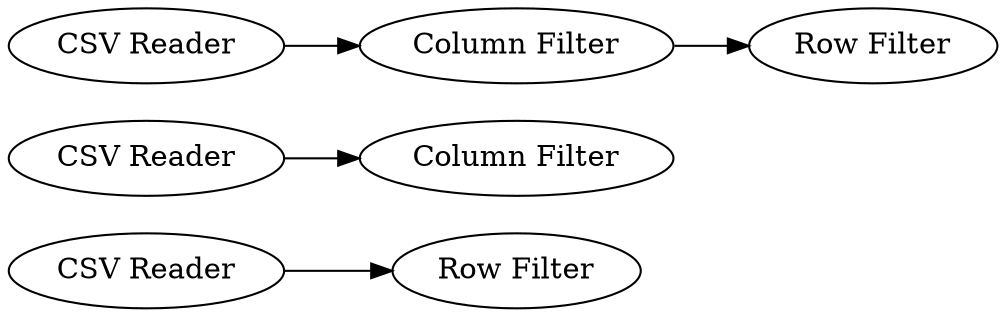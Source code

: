digraph {
	36 [label="CSV Reader"]
	37 [label="Row Filter"]
	38 [label="CSV Reader"]
	39 [label="Column Filter"]
	40 [label="Column Filter"]
	41 [label="CSV Reader"]
	42 [label="Row Filter"]
	36 -> 37
	38 -> 39
	40 -> 42
	41 -> 40
	rankdir=LR
}
